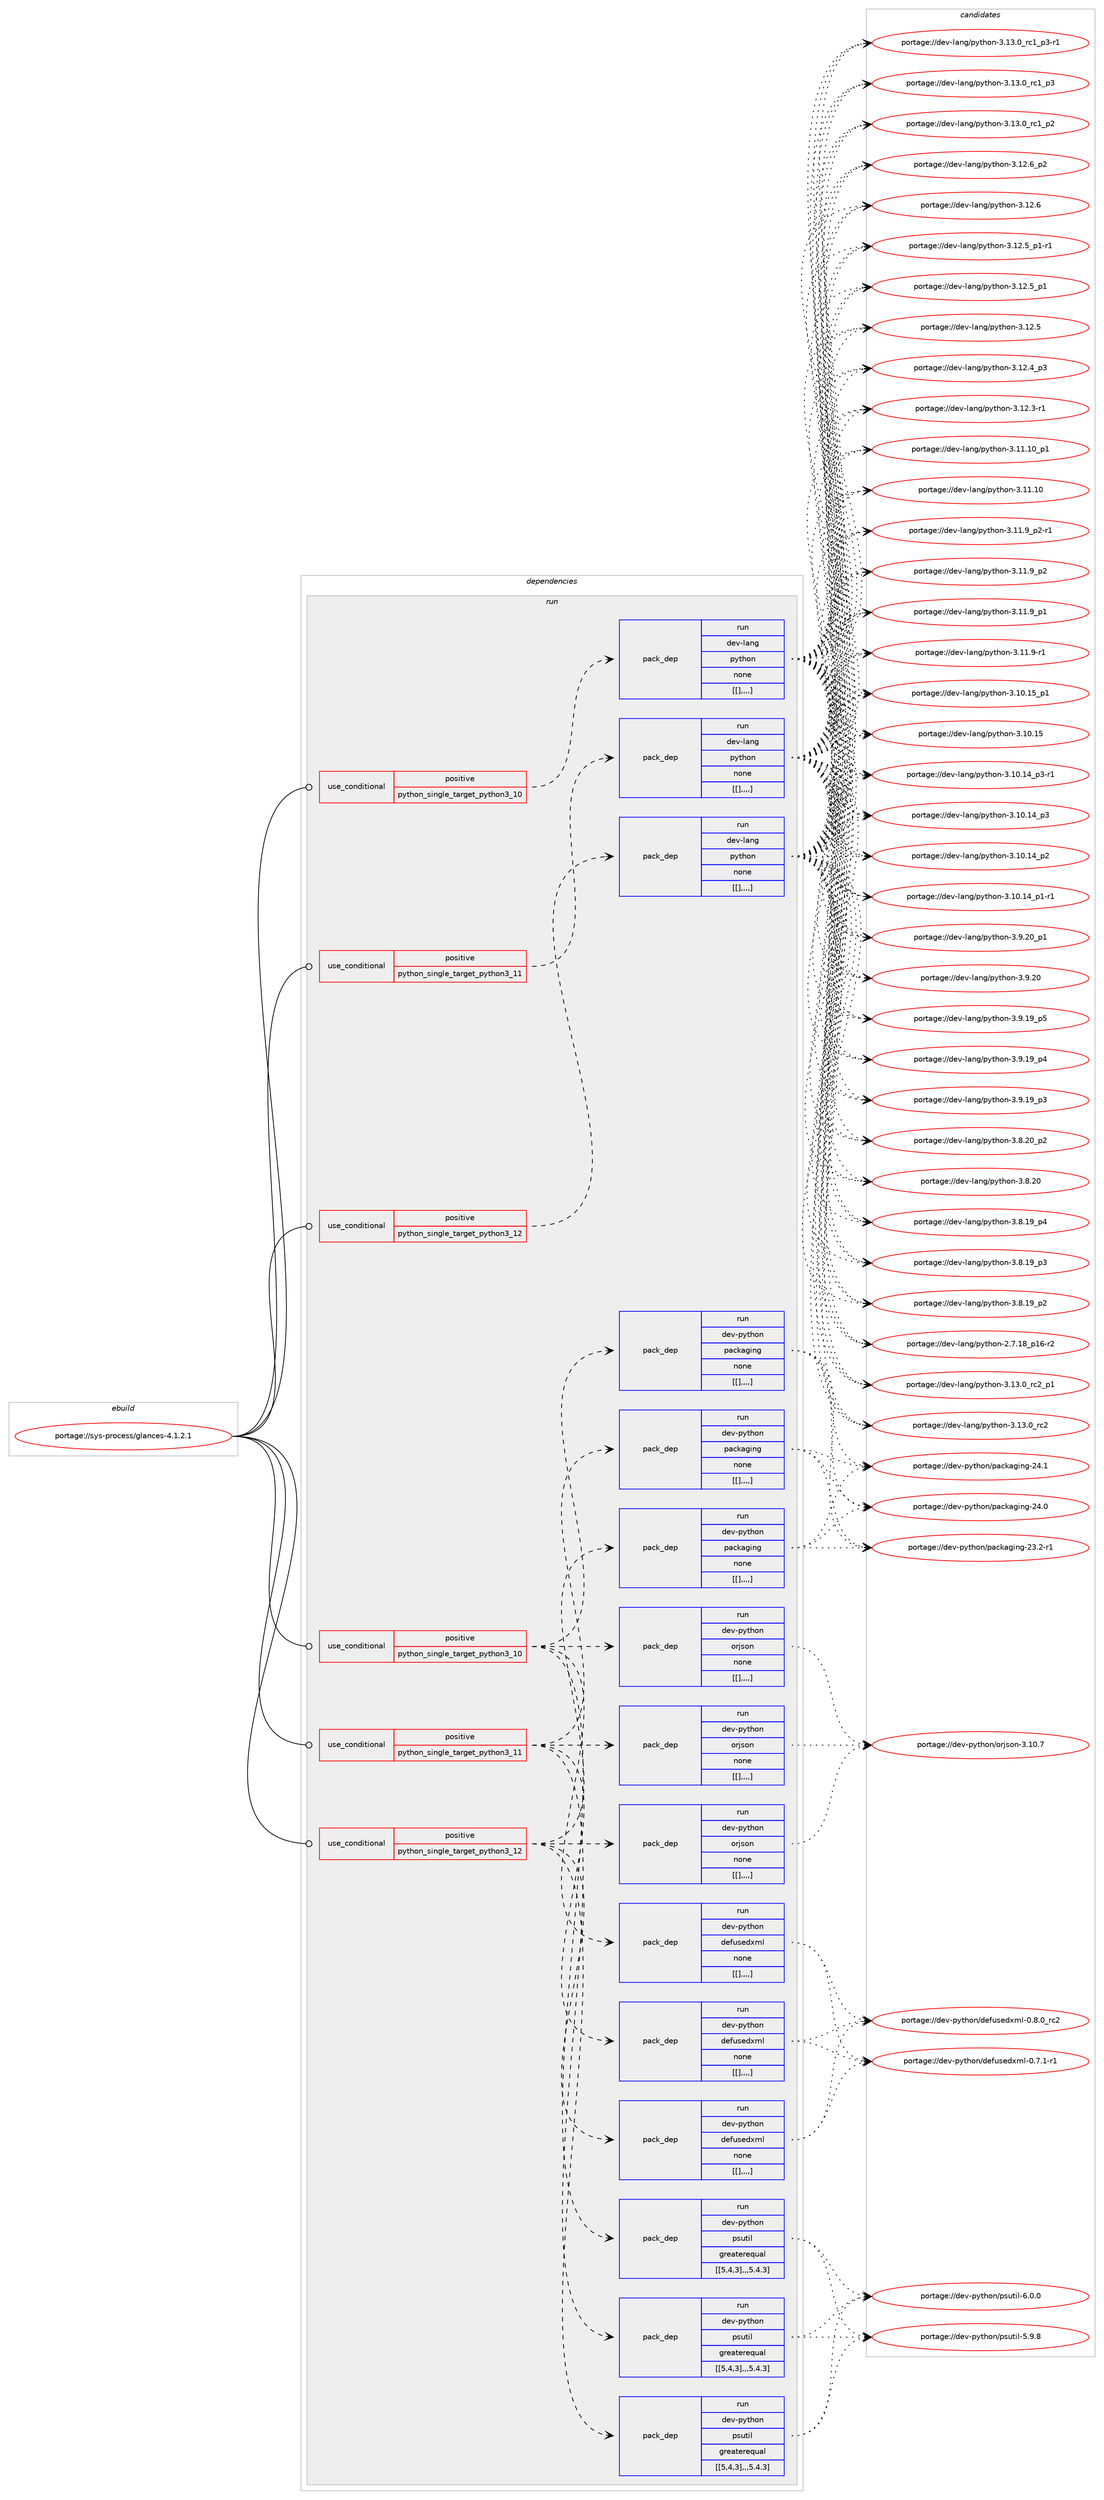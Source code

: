 digraph prolog {

# *************
# Graph options
# *************

newrank=true;
concentrate=true;
compound=true;
graph [rankdir=LR,fontname=Helvetica,fontsize=10,ranksep=1.5];#, ranksep=2.5, nodesep=0.2];
edge  [arrowhead=vee];
node  [fontname=Helvetica,fontsize=10];

# **********
# The ebuild
# **********

subgraph cluster_leftcol {
color=gray;
label=<<i>ebuild</i>>;
id [label="portage://sys-process/glances-4.1.2.1", color=red, width=4, href="../sys-process/glances-4.1.2.1.svg"];
}

# ****************
# The dependencies
# ****************

subgraph cluster_midcol {
color=gray;
label=<<i>dependencies</i>>;
subgraph cluster_compile {
fillcolor="#eeeeee";
style=filled;
label=<<i>compile</i>>;
}
subgraph cluster_compileandrun {
fillcolor="#eeeeee";
style=filled;
label=<<i>compile and run</i>>;
}
subgraph cluster_run {
fillcolor="#eeeeee";
style=filled;
label=<<i>run</i>>;
subgraph cond123509 {
dependency456781 [label=<<TABLE BORDER="0" CELLBORDER="1" CELLSPACING="0" CELLPADDING="4"><TR><TD ROWSPAN="3" CELLPADDING="10">use_conditional</TD></TR><TR><TD>positive</TD></TR><TR><TD>python_single_target_python3_10</TD></TR></TABLE>>, shape=none, color=red];
subgraph pack330257 {
dependency456782 [label=<<TABLE BORDER="0" CELLBORDER="1" CELLSPACING="0" CELLPADDING="4" WIDTH="220"><TR><TD ROWSPAN="6" CELLPADDING="30">pack_dep</TD></TR><TR><TD WIDTH="110">run</TD></TR><TR><TD>dev-lang</TD></TR><TR><TD>python</TD></TR><TR><TD>none</TD></TR><TR><TD>[[],,,,]</TD></TR></TABLE>>, shape=none, color=blue];
}
dependency456781:e -> dependency456782:w [weight=20,style="dashed",arrowhead="vee"];
}
id:e -> dependency456781:w [weight=20,style="solid",arrowhead="odot"];
subgraph cond123510 {
dependency456783 [label=<<TABLE BORDER="0" CELLBORDER="1" CELLSPACING="0" CELLPADDING="4"><TR><TD ROWSPAN="3" CELLPADDING="10">use_conditional</TD></TR><TR><TD>positive</TD></TR><TR><TD>python_single_target_python3_10</TD></TR></TABLE>>, shape=none, color=red];
subgraph pack330258 {
dependency456784 [label=<<TABLE BORDER="0" CELLBORDER="1" CELLSPACING="0" CELLPADDING="4" WIDTH="220"><TR><TD ROWSPAN="6" CELLPADDING="30">pack_dep</TD></TR><TR><TD WIDTH="110">run</TD></TR><TR><TD>dev-python</TD></TR><TR><TD>defusedxml</TD></TR><TR><TD>none</TD></TR><TR><TD>[[],,,,]</TD></TR></TABLE>>, shape=none, color=blue];
}
dependency456783:e -> dependency456784:w [weight=20,style="dashed",arrowhead="vee"];
subgraph pack330259 {
dependency456785 [label=<<TABLE BORDER="0" CELLBORDER="1" CELLSPACING="0" CELLPADDING="4" WIDTH="220"><TR><TD ROWSPAN="6" CELLPADDING="30">pack_dep</TD></TR><TR><TD WIDTH="110">run</TD></TR><TR><TD>dev-python</TD></TR><TR><TD>orjson</TD></TR><TR><TD>none</TD></TR><TR><TD>[[],,,,]</TD></TR></TABLE>>, shape=none, color=blue];
}
dependency456783:e -> dependency456785:w [weight=20,style="dashed",arrowhead="vee"];
subgraph pack330260 {
dependency456786 [label=<<TABLE BORDER="0" CELLBORDER="1" CELLSPACING="0" CELLPADDING="4" WIDTH="220"><TR><TD ROWSPAN="6" CELLPADDING="30">pack_dep</TD></TR><TR><TD WIDTH="110">run</TD></TR><TR><TD>dev-python</TD></TR><TR><TD>packaging</TD></TR><TR><TD>none</TD></TR><TR><TD>[[],,,,]</TD></TR></TABLE>>, shape=none, color=blue];
}
dependency456783:e -> dependency456786:w [weight=20,style="dashed",arrowhead="vee"];
subgraph pack330261 {
dependency456787 [label=<<TABLE BORDER="0" CELLBORDER="1" CELLSPACING="0" CELLPADDING="4" WIDTH="220"><TR><TD ROWSPAN="6" CELLPADDING="30">pack_dep</TD></TR><TR><TD WIDTH="110">run</TD></TR><TR><TD>dev-python</TD></TR><TR><TD>psutil</TD></TR><TR><TD>greaterequal</TD></TR><TR><TD>[[5,4,3],,,5.4.3]</TD></TR></TABLE>>, shape=none, color=blue];
}
dependency456783:e -> dependency456787:w [weight=20,style="dashed",arrowhead="vee"];
}
id:e -> dependency456783:w [weight=20,style="solid",arrowhead="odot"];
subgraph cond123511 {
dependency456788 [label=<<TABLE BORDER="0" CELLBORDER="1" CELLSPACING="0" CELLPADDING="4"><TR><TD ROWSPAN="3" CELLPADDING="10">use_conditional</TD></TR><TR><TD>positive</TD></TR><TR><TD>python_single_target_python3_11</TD></TR></TABLE>>, shape=none, color=red];
subgraph pack330262 {
dependency456789 [label=<<TABLE BORDER="0" CELLBORDER="1" CELLSPACING="0" CELLPADDING="4" WIDTH="220"><TR><TD ROWSPAN="6" CELLPADDING="30">pack_dep</TD></TR><TR><TD WIDTH="110">run</TD></TR><TR><TD>dev-lang</TD></TR><TR><TD>python</TD></TR><TR><TD>none</TD></TR><TR><TD>[[],,,,]</TD></TR></TABLE>>, shape=none, color=blue];
}
dependency456788:e -> dependency456789:w [weight=20,style="dashed",arrowhead="vee"];
}
id:e -> dependency456788:w [weight=20,style="solid",arrowhead="odot"];
subgraph cond123512 {
dependency456790 [label=<<TABLE BORDER="0" CELLBORDER="1" CELLSPACING="0" CELLPADDING="4"><TR><TD ROWSPAN="3" CELLPADDING="10">use_conditional</TD></TR><TR><TD>positive</TD></TR><TR><TD>python_single_target_python3_11</TD></TR></TABLE>>, shape=none, color=red];
subgraph pack330263 {
dependency456791 [label=<<TABLE BORDER="0" CELLBORDER="1" CELLSPACING="0" CELLPADDING="4" WIDTH="220"><TR><TD ROWSPAN="6" CELLPADDING="30">pack_dep</TD></TR><TR><TD WIDTH="110">run</TD></TR><TR><TD>dev-python</TD></TR><TR><TD>defusedxml</TD></TR><TR><TD>none</TD></TR><TR><TD>[[],,,,]</TD></TR></TABLE>>, shape=none, color=blue];
}
dependency456790:e -> dependency456791:w [weight=20,style="dashed",arrowhead="vee"];
subgraph pack330264 {
dependency456792 [label=<<TABLE BORDER="0" CELLBORDER="1" CELLSPACING="0" CELLPADDING="4" WIDTH="220"><TR><TD ROWSPAN="6" CELLPADDING="30">pack_dep</TD></TR><TR><TD WIDTH="110">run</TD></TR><TR><TD>dev-python</TD></TR><TR><TD>orjson</TD></TR><TR><TD>none</TD></TR><TR><TD>[[],,,,]</TD></TR></TABLE>>, shape=none, color=blue];
}
dependency456790:e -> dependency456792:w [weight=20,style="dashed",arrowhead="vee"];
subgraph pack330265 {
dependency456793 [label=<<TABLE BORDER="0" CELLBORDER="1" CELLSPACING="0" CELLPADDING="4" WIDTH="220"><TR><TD ROWSPAN="6" CELLPADDING="30">pack_dep</TD></TR><TR><TD WIDTH="110">run</TD></TR><TR><TD>dev-python</TD></TR><TR><TD>packaging</TD></TR><TR><TD>none</TD></TR><TR><TD>[[],,,,]</TD></TR></TABLE>>, shape=none, color=blue];
}
dependency456790:e -> dependency456793:w [weight=20,style="dashed",arrowhead="vee"];
subgraph pack330266 {
dependency456794 [label=<<TABLE BORDER="0" CELLBORDER="1" CELLSPACING="0" CELLPADDING="4" WIDTH="220"><TR><TD ROWSPAN="6" CELLPADDING="30">pack_dep</TD></TR><TR><TD WIDTH="110">run</TD></TR><TR><TD>dev-python</TD></TR><TR><TD>psutil</TD></TR><TR><TD>greaterequal</TD></TR><TR><TD>[[5,4,3],,,5.4.3]</TD></TR></TABLE>>, shape=none, color=blue];
}
dependency456790:e -> dependency456794:w [weight=20,style="dashed",arrowhead="vee"];
}
id:e -> dependency456790:w [weight=20,style="solid",arrowhead="odot"];
subgraph cond123513 {
dependency456795 [label=<<TABLE BORDER="0" CELLBORDER="1" CELLSPACING="0" CELLPADDING="4"><TR><TD ROWSPAN="3" CELLPADDING="10">use_conditional</TD></TR><TR><TD>positive</TD></TR><TR><TD>python_single_target_python3_12</TD></TR></TABLE>>, shape=none, color=red];
subgraph pack330267 {
dependency456796 [label=<<TABLE BORDER="0" CELLBORDER="1" CELLSPACING="0" CELLPADDING="4" WIDTH="220"><TR><TD ROWSPAN="6" CELLPADDING="30">pack_dep</TD></TR><TR><TD WIDTH="110">run</TD></TR><TR><TD>dev-lang</TD></TR><TR><TD>python</TD></TR><TR><TD>none</TD></TR><TR><TD>[[],,,,]</TD></TR></TABLE>>, shape=none, color=blue];
}
dependency456795:e -> dependency456796:w [weight=20,style="dashed",arrowhead="vee"];
}
id:e -> dependency456795:w [weight=20,style="solid",arrowhead="odot"];
subgraph cond123514 {
dependency456797 [label=<<TABLE BORDER="0" CELLBORDER="1" CELLSPACING="0" CELLPADDING="4"><TR><TD ROWSPAN="3" CELLPADDING="10">use_conditional</TD></TR><TR><TD>positive</TD></TR><TR><TD>python_single_target_python3_12</TD></TR></TABLE>>, shape=none, color=red];
subgraph pack330268 {
dependency456798 [label=<<TABLE BORDER="0" CELLBORDER="1" CELLSPACING="0" CELLPADDING="4" WIDTH="220"><TR><TD ROWSPAN="6" CELLPADDING="30">pack_dep</TD></TR><TR><TD WIDTH="110">run</TD></TR><TR><TD>dev-python</TD></TR><TR><TD>defusedxml</TD></TR><TR><TD>none</TD></TR><TR><TD>[[],,,,]</TD></TR></TABLE>>, shape=none, color=blue];
}
dependency456797:e -> dependency456798:w [weight=20,style="dashed",arrowhead="vee"];
subgraph pack330269 {
dependency456799 [label=<<TABLE BORDER="0" CELLBORDER="1" CELLSPACING="0" CELLPADDING="4" WIDTH="220"><TR><TD ROWSPAN="6" CELLPADDING="30">pack_dep</TD></TR><TR><TD WIDTH="110">run</TD></TR><TR><TD>dev-python</TD></TR><TR><TD>orjson</TD></TR><TR><TD>none</TD></TR><TR><TD>[[],,,,]</TD></TR></TABLE>>, shape=none, color=blue];
}
dependency456797:e -> dependency456799:w [weight=20,style="dashed",arrowhead="vee"];
subgraph pack330270 {
dependency456800 [label=<<TABLE BORDER="0" CELLBORDER="1" CELLSPACING="0" CELLPADDING="4" WIDTH="220"><TR><TD ROWSPAN="6" CELLPADDING="30">pack_dep</TD></TR><TR><TD WIDTH="110">run</TD></TR><TR><TD>dev-python</TD></TR><TR><TD>packaging</TD></TR><TR><TD>none</TD></TR><TR><TD>[[],,,,]</TD></TR></TABLE>>, shape=none, color=blue];
}
dependency456797:e -> dependency456800:w [weight=20,style="dashed",arrowhead="vee"];
subgraph pack330271 {
dependency456801 [label=<<TABLE BORDER="0" CELLBORDER="1" CELLSPACING="0" CELLPADDING="4" WIDTH="220"><TR><TD ROWSPAN="6" CELLPADDING="30">pack_dep</TD></TR><TR><TD WIDTH="110">run</TD></TR><TR><TD>dev-python</TD></TR><TR><TD>psutil</TD></TR><TR><TD>greaterequal</TD></TR><TR><TD>[[5,4,3],,,5.4.3]</TD></TR></TABLE>>, shape=none, color=blue];
}
dependency456797:e -> dependency456801:w [weight=20,style="dashed",arrowhead="vee"];
}
id:e -> dependency456797:w [weight=20,style="solid",arrowhead="odot"];
}
}

# **************
# The candidates
# **************

subgraph cluster_choices {
rank=same;
color=gray;
label=<<i>candidates</i>>;

subgraph choice330257 {
color=black;
nodesep=1;
choice100101118451089711010347112121116104111110455146495146489511499509511249 [label="portage://dev-lang/python-3.13.0_rc2_p1", color=red, width=4,href="../dev-lang/python-3.13.0_rc2_p1.svg"];
choice10010111845108971101034711212111610411111045514649514648951149950 [label="portage://dev-lang/python-3.13.0_rc2", color=red, width=4,href="../dev-lang/python-3.13.0_rc2.svg"];
choice1001011184510897110103471121211161041111104551464951464895114994995112514511449 [label="portage://dev-lang/python-3.13.0_rc1_p3-r1", color=red, width=4,href="../dev-lang/python-3.13.0_rc1_p3-r1.svg"];
choice100101118451089711010347112121116104111110455146495146489511499499511251 [label="portage://dev-lang/python-3.13.0_rc1_p3", color=red, width=4,href="../dev-lang/python-3.13.0_rc1_p3.svg"];
choice100101118451089711010347112121116104111110455146495146489511499499511250 [label="portage://dev-lang/python-3.13.0_rc1_p2", color=red, width=4,href="../dev-lang/python-3.13.0_rc1_p2.svg"];
choice100101118451089711010347112121116104111110455146495046549511250 [label="portage://dev-lang/python-3.12.6_p2", color=red, width=4,href="../dev-lang/python-3.12.6_p2.svg"];
choice10010111845108971101034711212111610411111045514649504654 [label="portage://dev-lang/python-3.12.6", color=red, width=4,href="../dev-lang/python-3.12.6.svg"];
choice1001011184510897110103471121211161041111104551464950465395112494511449 [label="portage://dev-lang/python-3.12.5_p1-r1", color=red, width=4,href="../dev-lang/python-3.12.5_p1-r1.svg"];
choice100101118451089711010347112121116104111110455146495046539511249 [label="portage://dev-lang/python-3.12.5_p1", color=red, width=4,href="../dev-lang/python-3.12.5_p1.svg"];
choice10010111845108971101034711212111610411111045514649504653 [label="portage://dev-lang/python-3.12.5", color=red, width=4,href="../dev-lang/python-3.12.5.svg"];
choice100101118451089711010347112121116104111110455146495046529511251 [label="portage://dev-lang/python-3.12.4_p3", color=red, width=4,href="../dev-lang/python-3.12.4_p3.svg"];
choice100101118451089711010347112121116104111110455146495046514511449 [label="portage://dev-lang/python-3.12.3-r1", color=red, width=4,href="../dev-lang/python-3.12.3-r1.svg"];
choice10010111845108971101034711212111610411111045514649494649489511249 [label="portage://dev-lang/python-3.11.10_p1", color=red, width=4,href="../dev-lang/python-3.11.10_p1.svg"];
choice1001011184510897110103471121211161041111104551464949464948 [label="portage://dev-lang/python-3.11.10", color=red, width=4,href="../dev-lang/python-3.11.10.svg"];
choice1001011184510897110103471121211161041111104551464949465795112504511449 [label="portage://dev-lang/python-3.11.9_p2-r1", color=red, width=4,href="../dev-lang/python-3.11.9_p2-r1.svg"];
choice100101118451089711010347112121116104111110455146494946579511250 [label="portage://dev-lang/python-3.11.9_p2", color=red, width=4,href="../dev-lang/python-3.11.9_p2.svg"];
choice100101118451089711010347112121116104111110455146494946579511249 [label="portage://dev-lang/python-3.11.9_p1", color=red, width=4,href="../dev-lang/python-3.11.9_p1.svg"];
choice100101118451089711010347112121116104111110455146494946574511449 [label="portage://dev-lang/python-3.11.9-r1", color=red, width=4,href="../dev-lang/python-3.11.9-r1.svg"];
choice10010111845108971101034711212111610411111045514649484649539511249 [label="portage://dev-lang/python-3.10.15_p1", color=red, width=4,href="../dev-lang/python-3.10.15_p1.svg"];
choice1001011184510897110103471121211161041111104551464948464953 [label="portage://dev-lang/python-3.10.15", color=red, width=4,href="../dev-lang/python-3.10.15.svg"];
choice100101118451089711010347112121116104111110455146494846495295112514511449 [label="portage://dev-lang/python-3.10.14_p3-r1", color=red, width=4,href="../dev-lang/python-3.10.14_p3-r1.svg"];
choice10010111845108971101034711212111610411111045514649484649529511251 [label="portage://dev-lang/python-3.10.14_p3", color=red, width=4,href="../dev-lang/python-3.10.14_p3.svg"];
choice10010111845108971101034711212111610411111045514649484649529511250 [label="portage://dev-lang/python-3.10.14_p2", color=red, width=4,href="../dev-lang/python-3.10.14_p2.svg"];
choice100101118451089711010347112121116104111110455146494846495295112494511449 [label="portage://dev-lang/python-3.10.14_p1-r1", color=red, width=4,href="../dev-lang/python-3.10.14_p1-r1.svg"];
choice100101118451089711010347112121116104111110455146574650489511249 [label="portage://dev-lang/python-3.9.20_p1", color=red, width=4,href="../dev-lang/python-3.9.20_p1.svg"];
choice10010111845108971101034711212111610411111045514657465048 [label="portage://dev-lang/python-3.9.20", color=red, width=4,href="../dev-lang/python-3.9.20.svg"];
choice100101118451089711010347112121116104111110455146574649579511253 [label="portage://dev-lang/python-3.9.19_p5", color=red, width=4,href="../dev-lang/python-3.9.19_p5.svg"];
choice100101118451089711010347112121116104111110455146574649579511252 [label="portage://dev-lang/python-3.9.19_p4", color=red, width=4,href="../dev-lang/python-3.9.19_p4.svg"];
choice100101118451089711010347112121116104111110455146574649579511251 [label="portage://dev-lang/python-3.9.19_p3", color=red, width=4,href="../dev-lang/python-3.9.19_p3.svg"];
choice100101118451089711010347112121116104111110455146564650489511250 [label="portage://dev-lang/python-3.8.20_p2", color=red, width=4,href="../dev-lang/python-3.8.20_p2.svg"];
choice10010111845108971101034711212111610411111045514656465048 [label="portage://dev-lang/python-3.8.20", color=red, width=4,href="../dev-lang/python-3.8.20.svg"];
choice100101118451089711010347112121116104111110455146564649579511252 [label="portage://dev-lang/python-3.8.19_p4", color=red, width=4,href="../dev-lang/python-3.8.19_p4.svg"];
choice100101118451089711010347112121116104111110455146564649579511251 [label="portage://dev-lang/python-3.8.19_p3", color=red, width=4,href="../dev-lang/python-3.8.19_p3.svg"];
choice100101118451089711010347112121116104111110455146564649579511250 [label="portage://dev-lang/python-3.8.19_p2", color=red, width=4,href="../dev-lang/python-3.8.19_p2.svg"];
choice100101118451089711010347112121116104111110455046554649569511249544511450 [label="portage://dev-lang/python-2.7.18_p16-r2", color=red, width=4,href="../dev-lang/python-2.7.18_p16-r2.svg"];
dependency456782:e -> choice100101118451089711010347112121116104111110455146495146489511499509511249:w [style=dotted,weight="100"];
dependency456782:e -> choice10010111845108971101034711212111610411111045514649514648951149950:w [style=dotted,weight="100"];
dependency456782:e -> choice1001011184510897110103471121211161041111104551464951464895114994995112514511449:w [style=dotted,weight="100"];
dependency456782:e -> choice100101118451089711010347112121116104111110455146495146489511499499511251:w [style=dotted,weight="100"];
dependency456782:e -> choice100101118451089711010347112121116104111110455146495146489511499499511250:w [style=dotted,weight="100"];
dependency456782:e -> choice100101118451089711010347112121116104111110455146495046549511250:w [style=dotted,weight="100"];
dependency456782:e -> choice10010111845108971101034711212111610411111045514649504654:w [style=dotted,weight="100"];
dependency456782:e -> choice1001011184510897110103471121211161041111104551464950465395112494511449:w [style=dotted,weight="100"];
dependency456782:e -> choice100101118451089711010347112121116104111110455146495046539511249:w [style=dotted,weight="100"];
dependency456782:e -> choice10010111845108971101034711212111610411111045514649504653:w [style=dotted,weight="100"];
dependency456782:e -> choice100101118451089711010347112121116104111110455146495046529511251:w [style=dotted,weight="100"];
dependency456782:e -> choice100101118451089711010347112121116104111110455146495046514511449:w [style=dotted,weight="100"];
dependency456782:e -> choice10010111845108971101034711212111610411111045514649494649489511249:w [style=dotted,weight="100"];
dependency456782:e -> choice1001011184510897110103471121211161041111104551464949464948:w [style=dotted,weight="100"];
dependency456782:e -> choice1001011184510897110103471121211161041111104551464949465795112504511449:w [style=dotted,weight="100"];
dependency456782:e -> choice100101118451089711010347112121116104111110455146494946579511250:w [style=dotted,weight="100"];
dependency456782:e -> choice100101118451089711010347112121116104111110455146494946579511249:w [style=dotted,weight="100"];
dependency456782:e -> choice100101118451089711010347112121116104111110455146494946574511449:w [style=dotted,weight="100"];
dependency456782:e -> choice10010111845108971101034711212111610411111045514649484649539511249:w [style=dotted,weight="100"];
dependency456782:e -> choice1001011184510897110103471121211161041111104551464948464953:w [style=dotted,weight="100"];
dependency456782:e -> choice100101118451089711010347112121116104111110455146494846495295112514511449:w [style=dotted,weight="100"];
dependency456782:e -> choice10010111845108971101034711212111610411111045514649484649529511251:w [style=dotted,weight="100"];
dependency456782:e -> choice10010111845108971101034711212111610411111045514649484649529511250:w [style=dotted,weight="100"];
dependency456782:e -> choice100101118451089711010347112121116104111110455146494846495295112494511449:w [style=dotted,weight="100"];
dependency456782:e -> choice100101118451089711010347112121116104111110455146574650489511249:w [style=dotted,weight="100"];
dependency456782:e -> choice10010111845108971101034711212111610411111045514657465048:w [style=dotted,weight="100"];
dependency456782:e -> choice100101118451089711010347112121116104111110455146574649579511253:w [style=dotted,weight="100"];
dependency456782:e -> choice100101118451089711010347112121116104111110455146574649579511252:w [style=dotted,weight="100"];
dependency456782:e -> choice100101118451089711010347112121116104111110455146574649579511251:w [style=dotted,weight="100"];
dependency456782:e -> choice100101118451089711010347112121116104111110455146564650489511250:w [style=dotted,weight="100"];
dependency456782:e -> choice10010111845108971101034711212111610411111045514656465048:w [style=dotted,weight="100"];
dependency456782:e -> choice100101118451089711010347112121116104111110455146564649579511252:w [style=dotted,weight="100"];
dependency456782:e -> choice100101118451089711010347112121116104111110455146564649579511251:w [style=dotted,weight="100"];
dependency456782:e -> choice100101118451089711010347112121116104111110455146564649579511250:w [style=dotted,weight="100"];
dependency456782:e -> choice100101118451089711010347112121116104111110455046554649569511249544511450:w [style=dotted,weight="100"];
}
subgraph choice330258 {
color=black;
nodesep=1;
choice1001011184511212111610411111047100101102117115101100120109108454846564648951149950 [label="portage://dev-python/defusedxml-0.8.0_rc2", color=red, width=4,href="../dev-python/defusedxml-0.8.0_rc2.svg"];
choice10010111845112121116104111110471001011021171151011001201091084548465546494511449 [label="portage://dev-python/defusedxml-0.7.1-r1", color=red, width=4,href="../dev-python/defusedxml-0.7.1-r1.svg"];
dependency456784:e -> choice1001011184511212111610411111047100101102117115101100120109108454846564648951149950:w [style=dotted,weight="100"];
dependency456784:e -> choice10010111845112121116104111110471001011021171151011001201091084548465546494511449:w [style=dotted,weight="100"];
}
subgraph choice330259 {
color=black;
nodesep=1;
choice100101118451121211161041111104711111410611511111045514649484655 [label="portage://dev-python/orjson-3.10.7", color=red, width=4,href="../dev-python/orjson-3.10.7.svg"];
dependency456785:e -> choice100101118451121211161041111104711111410611511111045514649484655:w [style=dotted,weight="100"];
}
subgraph choice330260 {
color=black;
nodesep=1;
choice10010111845112121116104111110471129799107971031051101034550524649 [label="portage://dev-python/packaging-24.1", color=red, width=4,href="../dev-python/packaging-24.1.svg"];
choice10010111845112121116104111110471129799107971031051101034550524648 [label="portage://dev-python/packaging-24.0", color=red, width=4,href="../dev-python/packaging-24.0.svg"];
choice100101118451121211161041111104711297991079710310511010345505146504511449 [label="portage://dev-python/packaging-23.2-r1", color=red, width=4,href="../dev-python/packaging-23.2-r1.svg"];
dependency456786:e -> choice10010111845112121116104111110471129799107971031051101034550524649:w [style=dotted,weight="100"];
dependency456786:e -> choice10010111845112121116104111110471129799107971031051101034550524648:w [style=dotted,weight="100"];
dependency456786:e -> choice100101118451121211161041111104711297991079710310511010345505146504511449:w [style=dotted,weight="100"];
}
subgraph choice330261 {
color=black;
nodesep=1;
choice1001011184511212111610411111047112115117116105108455446484648 [label="portage://dev-python/psutil-6.0.0", color=red, width=4,href="../dev-python/psutil-6.0.0.svg"];
choice1001011184511212111610411111047112115117116105108455346574656 [label="portage://dev-python/psutil-5.9.8", color=red, width=4,href="../dev-python/psutil-5.9.8.svg"];
dependency456787:e -> choice1001011184511212111610411111047112115117116105108455446484648:w [style=dotted,weight="100"];
dependency456787:e -> choice1001011184511212111610411111047112115117116105108455346574656:w [style=dotted,weight="100"];
}
subgraph choice330262 {
color=black;
nodesep=1;
choice100101118451089711010347112121116104111110455146495146489511499509511249 [label="portage://dev-lang/python-3.13.0_rc2_p1", color=red, width=4,href="../dev-lang/python-3.13.0_rc2_p1.svg"];
choice10010111845108971101034711212111610411111045514649514648951149950 [label="portage://dev-lang/python-3.13.0_rc2", color=red, width=4,href="../dev-lang/python-3.13.0_rc2.svg"];
choice1001011184510897110103471121211161041111104551464951464895114994995112514511449 [label="portage://dev-lang/python-3.13.0_rc1_p3-r1", color=red, width=4,href="../dev-lang/python-3.13.0_rc1_p3-r1.svg"];
choice100101118451089711010347112121116104111110455146495146489511499499511251 [label="portage://dev-lang/python-3.13.0_rc1_p3", color=red, width=4,href="../dev-lang/python-3.13.0_rc1_p3.svg"];
choice100101118451089711010347112121116104111110455146495146489511499499511250 [label="portage://dev-lang/python-3.13.0_rc1_p2", color=red, width=4,href="../dev-lang/python-3.13.0_rc1_p2.svg"];
choice100101118451089711010347112121116104111110455146495046549511250 [label="portage://dev-lang/python-3.12.6_p2", color=red, width=4,href="../dev-lang/python-3.12.6_p2.svg"];
choice10010111845108971101034711212111610411111045514649504654 [label="portage://dev-lang/python-3.12.6", color=red, width=4,href="../dev-lang/python-3.12.6.svg"];
choice1001011184510897110103471121211161041111104551464950465395112494511449 [label="portage://dev-lang/python-3.12.5_p1-r1", color=red, width=4,href="../dev-lang/python-3.12.5_p1-r1.svg"];
choice100101118451089711010347112121116104111110455146495046539511249 [label="portage://dev-lang/python-3.12.5_p1", color=red, width=4,href="../dev-lang/python-3.12.5_p1.svg"];
choice10010111845108971101034711212111610411111045514649504653 [label="portage://dev-lang/python-3.12.5", color=red, width=4,href="../dev-lang/python-3.12.5.svg"];
choice100101118451089711010347112121116104111110455146495046529511251 [label="portage://dev-lang/python-3.12.4_p3", color=red, width=4,href="../dev-lang/python-3.12.4_p3.svg"];
choice100101118451089711010347112121116104111110455146495046514511449 [label="portage://dev-lang/python-3.12.3-r1", color=red, width=4,href="../dev-lang/python-3.12.3-r1.svg"];
choice10010111845108971101034711212111610411111045514649494649489511249 [label="portage://dev-lang/python-3.11.10_p1", color=red, width=4,href="../dev-lang/python-3.11.10_p1.svg"];
choice1001011184510897110103471121211161041111104551464949464948 [label="portage://dev-lang/python-3.11.10", color=red, width=4,href="../dev-lang/python-3.11.10.svg"];
choice1001011184510897110103471121211161041111104551464949465795112504511449 [label="portage://dev-lang/python-3.11.9_p2-r1", color=red, width=4,href="../dev-lang/python-3.11.9_p2-r1.svg"];
choice100101118451089711010347112121116104111110455146494946579511250 [label="portage://dev-lang/python-3.11.9_p2", color=red, width=4,href="../dev-lang/python-3.11.9_p2.svg"];
choice100101118451089711010347112121116104111110455146494946579511249 [label="portage://dev-lang/python-3.11.9_p1", color=red, width=4,href="../dev-lang/python-3.11.9_p1.svg"];
choice100101118451089711010347112121116104111110455146494946574511449 [label="portage://dev-lang/python-3.11.9-r1", color=red, width=4,href="../dev-lang/python-3.11.9-r1.svg"];
choice10010111845108971101034711212111610411111045514649484649539511249 [label="portage://dev-lang/python-3.10.15_p1", color=red, width=4,href="../dev-lang/python-3.10.15_p1.svg"];
choice1001011184510897110103471121211161041111104551464948464953 [label="portage://dev-lang/python-3.10.15", color=red, width=4,href="../dev-lang/python-3.10.15.svg"];
choice100101118451089711010347112121116104111110455146494846495295112514511449 [label="portage://dev-lang/python-3.10.14_p3-r1", color=red, width=4,href="../dev-lang/python-3.10.14_p3-r1.svg"];
choice10010111845108971101034711212111610411111045514649484649529511251 [label="portage://dev-lang/python-3.10.14_p3", color=red, width=4,href="../dev-lang/python-3.10.14_p3.svg"];
choice10010111845108971101034711212111610411111045514649484649529511250 [label="portage://dev-lang/python-3.10.14_p2", color=red, width=4,href="../dev-lang/python-3.10.14_p2.svg"];
choice100101118451089711010347112121116104111110455146494846495295112494511449 [label="portage://dev-lang/python-3.10.14_p1-r1", color=red, width=4,href="../dev-lang/python-3.10.14_p1-r1.svg"];
choice100101118451089711010347112121116104111110455146574650489511249 [label="portage://dev-lang/python-3.9.20_p1", color=red, width=4,href="../dev-lang/python-3.9.20_p1.svg"];
choice10010111845108971101034711212111610411111045514657465048 [label="portage://dev-lang/python-3.9.20", color=red, width=4,href="../dev-lang/python-3.9.20.svg"];
choice100101118451089711010347112121116104111110455146574649579511253 [label="portage://dev-lang/python-3.9.19_p5", color=red, width=4,href="../dev-lang/python-3.9.19_p5.svg"];
choice100101118451089711010347112121116104111110455146574649579511252 [label="portage://dev-lang/python-3.9.19_p4", color=red, width=4,href="../dev-lang/python-3.9.19_p4.svg"];
choice100101118451089711010347112121116104111110455146574649579511251 [label="portage://dev-lang/python-3.9.19_p3", color=red, width=4,href="../dev-lang/python-3.9.19_p3.svg"];
choice100101118451089711010347112121116104111110455146564650489511250 [label="portage://dev-lang/python-3.8.20_p2", color=red, width=4,href="../dev-lang/python-3.8.20_p2.svg"];
choice10010111845108971101034711212111610411111045514656465048 [label="portage://dev-lang/python-3.8.20", color=red, width=4,href="../dev-lang/python-3.8.20.svg"];
choice100101118451089711010347112121116104111110455146564649579511252 [label="portage://dev-lang/python-3.8.19_p4", color=red, width=4,href="../dev-lang/python-3.8.19_p4.svg"];
choice100101118451089711010347112121116104111110455146564649579511251 [label="portage://dev-lang/python-3.8.19_p3", color=red, width=4,href="../dev-lang/python-3.8.19_p3.svg"];
choice100101118451089711010347112121116104111110455146564649579511250 [label="portage://dev-lang/python-3.8.19_p2", color=red, width=4,href="../dev-lang/python-3.8.19_p2.svg"];
choice100101118451089711010347112121116104111110455046554649569511249544511450 [label="portage://dev-lang/python-2.7.18_p16-r2", color=red, width=4,href="../dev-lang/python-2.7.18_p16-r2.svg"];
dependency456789:e -> choice100101118451089711010347112121116104111110455146495146489511499509511249:w [style=dotted,weight="100"];
dependency456789:e -> choice10010111845108971101034711212111610411111045514649514648951149950:w [style=dotted,weight="100"];
dependency456789:e -> choice1001011184510897110103471121211161041111104551464951464895114994995112514511449:w [style=dotted,weight="100"];
dependency456789:e -> choice100101118451089711010347112121116104111110455146495146489511499499511251:w [style=dotted,weight="100"];
dependency456789:e -> choice100101118451089711010347112121116104111110455146495146489511499499511250:w [style=dotted,weight="100"];
dependency456789:e -> choice100101118451089711010347112121116104111110455146495046549511250:w [style=dotted,weight="100"];
dependency456789:e -> choice10010111845108971101034711212111610411111045514649504654:w [style=dotted,weight="100"];
dependency456789:e -> choice1001011184510897110103471121211161041111104551464950465395112494511449:w [style=dotted,weight="100"];
dependency456789:e -> choice100101118451089711010347112121116104111110455146495046539511249:w [style=dotted,weight="100"];
dependency456789:e -> choice10010111845108971101034711212111610411111045514649504653:w [style=dotted,weight="100"];
dependency456789:e -> choice100101118451089711010347112121116104111110455146495046529511251:w [style=dotted,weight="100"];
dependency456789:e -> choice100101118451089711010347112121116104111110455146495046514511449:w [style=dotted,weight="100"];
dependency456789:e -> choice10010111845108971101034711212111610411111045514649494649489511249:w [style=dotted,weight="100"];
dependency456789:e -> choice1001011184510897110103471121211161041111104551464949464948:w [style=dotted,weight="100"];
dependency456789:e -> choice1001011184510897110103471121211161041111104551464949465795112504511449:w [style=dotted,weight="100"];
dependency456789:e -> choice100101118451089711010347112121116104111110455146494946579511250:w [style=dotted,weight="100"];
dependency456789:e -> choice100101118451089711010347112121116104111110455146494946579511249:w [style=dotted,weight="100"];
dependency456789:e -> choice100101118451089711010347112121116104111110455146494946574511449:w [style=dotted,weight="100"];
dependency456789:e -> choice10010111845108971101034711212111610411111045514649484649539511249:w [style=dotted,weight="100"];
dependency456789:e -> choice1001011184510897110103471121211161041111104551464948464953:w [style=dotted,weight="100"];
dependency456789:e -> choice100101118451089711010347112121116104111110455146494846495295112514511449:w [style=dotted,weight="100"];
dependency456789:e -> choice10010111845108971101034711212111610411111045514649484649529511251:w [style=dotted,weight="100"];
dependency456789:e -> choice10010111845108971101034711212111610411111045514649484649529511250:w [style=dotted,weight="100"];
dependency456789:e -> choice100101118451089711010347112121116104111110455146494846495295112494511449:w [style=dotted,weight="100"];
dependency456789:e -> choice100101118451089711010347112121116104111110455146574650489511249:w [style=dotted,weight="100"];
dependency456789:e -> choice10010111845108971101034711212111610411111045514657465048:w [style=dotted,weight="100"];
dependency456789:e -> choice100101118451089711010347112121116104111110455146574649579511253:w [style=dotted,weight="100"];
dependency456789:e -> choice100101118451089711010347112121116104111110455146574649579511252:w [style=dotted,weight="100"];
dependency456789:e -> choice100101118451089711010347112121116104111110455146574649579511251:w [style=dotted,weight="100"];
dependency456789:e -> choice100101118451089711010347112121116104111110455146564650489511250:w [style=dotted,weight="100"];
dependency456789:e -> choice10010111845108971101034711212111610411111045514656465048:w [style=dotted,weight="100"];
dependency456789:e -> choice100101118451089711010347112121116104111110455146564649579511252:w [style=dotted,weight="100"];
dependency456789:e -> choice100101118451089711010347112121116104111110455146564649579511251:w [style=dotted,weight="100"];
dependency456789:e -> choice100101118451089711010347112121116104111110455146564649579511250:w [style=dotted,weight="100"];
dependency456789:e -> choice100101118451089711010347112121116104111110455046554649569511249544511450:w [style=dotted,weight="100"];
}
subgraph choice330263 {
color=black;
nodesep=1;
choice1001011184511212111610411111047100101102117115101100120109108454846564648951149950 [label="portage://dev-python/defusedxml-0.8.0_rc2", color=red, width=4,href="../dev-python/defusedxml-0.8.0_rc2.svg"];
choice10010111845112121116104111110471001011021171151011001201091084548465546494511449 [label="portage://dev-python/defusedxml-0.7.1-r1", color=red, width=4,href="../dev-python/defusedxml-0.7.1-r1.svg"];
dependency456791:e -> choice1001011184511212111610411111047100101102117115101100120109108454846564648951149950:w [style=dotted,weight="100"];
dependency456791:e -> choice10010111845112121116104111110471001011021171151011001201091084548465546494511449:w [style=dotted,weight="100"];
}
subgraph choice330264 {
color=black;
nodesep=1;
choice100101118451121211161041111104711111410611511111045514649484655 [label="portage://dev-python/orjson-3.10.7", color=red, width=4,href="../dev-python/orjson-3.10.7.svg"];
dependency456792:e -> choice100101118451121211161041111104711111410611511111045514649484655:w [style=dotted,weight="100"];
}
subgraph choice330265 {
color=black;
nodesep=1;
choice10010111845112121116104111110471129799107971031051101034550524649 [label="portage://dev-python/packaging-24.1", color=red, width=4,href="../dev-python/packaging-24.1.svg"];
choice10010111845112121116104111110471129799107971031051101034550524648 [label="portage://dev-python/packaging-24.0", color=red, width=4,href="../dev-python/packaging-24.0.svg"];
choice100101118451121211161041111104711297991079710310511010345505146504511449 [label="portage://dev-python/packaging-23.2-r1", color=red, width=4,href="../dev-python/packaging-23.2-r1.svg"];
dependency456793:e -> choice10010111845112121116104111110471129799107971031051101034550524649:w [style=dotted,weight="100"];
dependency456793:e -> choice10010111845112121116104111110471129799107971031051101034550524648:w [style=dotted,weight="100"];
dependency456793:e -> choice100101118451121211161041111104711297991079710310511010345505146504511449:w [style=dotted,weight="100"];
}
subgraph choice330266 {
color=black;
nodesep=1;
choice1001011184511212111610411111047112115117116105108455446484648 [label="portage://dev-python/psutil-6.0.0", color=red, width=4,href="../dev-python/psutil-6.0.0.svg"];
choice1001011184511212111610411111047112115117116105108455346574656 [label="portage://dev-python/psutil-5.9.8", color=red, width=4,href="../dev-python/psutil-5.9.8.svg"];
dependency456794:e -> choice1001011184511212111610411111047112115117116105108455446484648:w [style=dotted,weight="100"];
dependency456794:e -> choice1001011184511212111610411111047112115117116105108455346574656:w [style=dotted,weight="100"];
}
subgraph choice330267 {
color=black;
nodesep=1;
choice100101118451089711010347112121116104111110455146495146489511499509511249 [label="portage://dev-lang/python-3.13.0_rc2_p1", color=red, width=4,href="../dev-lang/python-3.13.0_rc2_p1.svg"];
choice10010111845108971101034711212111610411111045514649514648951149950 [label="portage://dev-lang/python-3.13.0_rc2", color=red, width=4,href="../dev-lang/python-3.13.0_rc2.svg"];
choice1001011184510897110103471121211161041111104551464951464895114994995112514511449 [label="portage://dev-lang/python-3.13.0_rc1_p3-r1", color=red, width=4,href="../dev-lang/python-3.13.0_rc1_p3-r1.svg"];
choice100101118451089711010347112121116104111110455146495146489511499499511251 [label="portage://dev-lang/python-3.13.0_rc1_p3", color=red, width=4,href="../dev-lang/python-3.13.0_rc1_p3.svg"];
choice100101118451089711010347112121116104111110455146495146489511499499511250 [label="portage://dev-lang/python-3.13.0_rc1_p2", color=red, width=4,href="../dev-lang/python-3.13.0_rc1_p2.svg"];
choice100101118451089711010347112121116104111110455146495046549511250 [label="portage://dev-lang/python-3.12.6_p2", color=red, width=4,href="../dev-lang/python-3.12.6_p2.svg"];
choice10010111845108971101034711212111610411111045514649504654 [label="portage://dev-lang/python-3.12.6", color=red, width=4,href="../dev-lang/python-3.12.6.svg"];
choice1001011184510897110103471121211161041111104551464950465395112494511449 [label="portage://dev-lang/python-3.12.5_p1-r1", color=red, width=4,href="../dev-lang/python-3.12.5_p1-r1.svg"];
choice100101118451089711010347112121116104111110455146495046539511249 [label="portage://dev-lang/python-3.12.5_p1", color=red, width=4,href="../dev-lang/python-3.12.5_p1.svg"];
choice10010111845108971101034711212111610411111045514649504653 [label="portage://dev-lang/python-3.12.5", color=red, width=4,href="../dev-lang/python-3.12.5.svg"];
choice100101118451089711010347112121116104111110455146495046529511251 [label="portage://dev-lang/python-3.12.4_p3", color=red, width=4,href="../dev-lang/python-3.12.4_p3.svg"];
choice100101118451089711010347112121116104111110455146495046514511449 [label="portage://dev-lang/python-3.12.3-r1", color=red, width=4,href="../dev-lang/python-3.12.3-r1.svg"];
choice10010111845108971101034711212111610411111045514649494649489511249 [label="portage://dev-lang/python-3.11.10_p1", color=red, width=4,href="../dev-lang/python-3.11.10_p1.svg"];
choice1001011184510897110103471121211161041111104551464949464948 [label="portage://dev-lang/python-3.11.10", color=red, width=4,href="../dev-lang/python-3.11.10.svg"];
choice1001011184510897110103471121211161041111104551464949465795112504511449 [label="portage://dev-lang/python-3.11.9_p2-r1", color=red, width=4,href="../dev-lang/python-3.11.9_p2-r1.svg"];
choice100101118451089711010347112121116104111110455146494946579511250 [label="portage://dev-lang/python-3.11.9_p2", color=red, width=4,href="../dev-lang/python-3.11.9_p2.svg"];
choice100101118451089711010347112121116104111110455146494946579511249 [label="portage://dev-lang/python-3.11.9_p1", color=red, width=4,href="../dev-lang/python-3.11.9_p1.svg"];
choice100101118451089711010347112121116104111110455146494946574511449 [label="portage://dev-lang/python-3.11.9-r1", color=red, width=4,href="../dev-lang/python-3.11.9-r1.svg"];
choice10010111845108971101034711212111610411111045514649484649539511249 [label="portage://dev-lang/python-3.10.15_p1", color=red, width=4,href="../dev-lang/python-3.10.15_p1.svg"];
choice1001011184510897110103471121211161041111104551464948464953 [label="portage://dev-lang/python-3.10.15", color=red, width=4,href="../dev-lang/python-3.10.15.svg"];
choice100101118451089711010347112121116104111110455146494846495295112514511449 [label="portage://dev-lang/python-3.10.14_p3-r1", color=red, width=4,href="../dev-lang/python-3.10.14_p3-r1.svg"];
choice10010111845108971101034711212111610411111045514649484649529511251 [label="portage://dev-lang/python-3.10.14_p3", color=red, width=4,href="../dev-lang/python-3.10.14_p3.svg"];
choice10010111845108971101034711212111610411111045514649484649529511250 [label="portage://dev-lang/python-3.10.14_p2", color=red, width=4,href="../dev-lang/python-3.10.14_p2.svg"];
choice100101118451089711010347112121116104111110455146494846495295112494511449 [label="portage://dev-lang/python-3.10.14_p1-r1", color=red, width=4,href="../dev-lang/python-3.10.14_p1-r1.svg"];
choice100101118451089711010347112121116104111110455146574650489511249 [label="portage://dev-lang/python-3.9.20_p1", color=red, width=4,href="../dev-lang/python-3.9.20_p1.svg"];
choice10010111845108971101034711212111610411111045514657465048 [label="portage://dev-lang/python-3.9.20", color=red, width=4,href="../dev-lang/python-3.9.20.svg"];
choice100101118451089711010347112121116104111110455146574649579511253 [label="portage://dev-lang/python-3.9.19_p5", color=red, width=4,href="../dev-lang/python-3.9.19_p5.svg"];
choice100101118451089711010347112121116104111110455146574649579511252 [label="portage://dev-lang/python-3.9.19_p4", color=red, width=4,href="../dev-lang/python-3.9.19_p4.svg"];
choice100101118451089711010347112121116104111110455146574649579511251 [label="portage://dev-lang/python-3.9.19_p3", color=red, width=4,href="../dev-lang/python-3.9.19_p3.svg"];
choice100101118451089711010347112121116104111110455146564650489511250 [label="portage://dev-lang/python-3.8.20_p2", color=red, width=4,href="../dev-lang/python-3.8.20_p2.svg"];
choice10010111845108971101034711212111610411111045514656465048 [label="portage://dev-lang/python-3.8.20", color=red, width=4,href="../dev-lang/python-3.8.20.svg"];
choice100101118451089711010347112121116104111110455146564649579511252 [label="portage://dev-lang/python-3.8.19_p4", color=red, width=4,href="../dev-lang/python-3.8.19_p4.svg"];
choice100101118451089711010347112121116104111110455146564649579511251 [label="portage://dev-lang/python-3.8.19_p3", color=red, width=4,href="../dev-lang/python-3.8.19_p3.svg"];
choice100101118451089711010347112121116104111110455146564649579511250 [label="portage://dev-lang/python-3.8.19_p2", color=red, width=4,href="../dev-lang/python-3.8.19_p2.svg"];
choice100101118451089711010347112121116104111110455046554649569511249544511450 [label="portage://dev-lang/python-2.7.18_p16-r2", color=red, width=4,href="../dev-lang/python-2.7.18_p16-r2.svg"];
dependency456796:e -> choice100101118451089711010347112121116104111110455146495146489511499509511249:w [style=dotted,weight="100"];
dependency456796:e -> choice10010111845108971101034711212111610411111045514649514648951149950:w [style=dotted,weight="100"];
dependency456796:e -> choice1001011184510897110103471121211161041111104551464951464895114994995112514511449:w [style=dotted,weight="100"];
dependency456796:e -> choice100101118451089711010347112121116104111110455146495146489511499499511251:w [style=dotted,weight="100"];
dependency456796:e -> choice100101118451089711010347112121116104111110455146495146489511499499511250:w [style=dotted,weight="100"];
dependency456796:e -> choice100101118451089711010347112121116104111110455146495046549511250:w [style=dotted,weight="100"];
dependency456796:e -> choice10010111845108971101034711212111610411111045514649504654:w [style=dotted,weight="100"];
dependency456796:e -> choice1001011184510897110103471121211161041111104551464950465395112494511449:w [style=dotted,weight="100"];
dependency456796:e -> choice100101118451089711010347112121116104111110455146495046539511249:w [style=dotted,weight="100"];
dependency456796:e -> choice10010111845108971101034711212111610411111045514649504653:w [style=dotted,weight="100"];
dependency456796:e -> choice100101118451089711010347112121116104111110455146495046529511251:w [style=dotted,weight="100"];
dependency456796:e -> choice100101118451089711010347112121116104111110455146495046514511449:w [style=dotted,weight="100"];
dependency456796:e -> choice10010111845108971101034711212111610411111045514649494649489511249:w [style=dotted,weight="100"];
dependency456796:e -> choice1001011184510897110103471121211161041111104551464949464948:w [style=dotted,weight="100"];
dependency456796:e -> choice1001011184510897110103471121211161041111104551464949465795112504511449:w [style=dotted,weight="100"];
dependency456796:e -> choice100101118451089711010347112121116104111110455146494946579511250:w [style=dotted,weight="100"];
dependency456796:e -> choice100101118451089711010347112121116104111110455146494946579511249:w [style=dotted,weight="100"];
dependency456796:e -> choice100101118451089711010347112121116104111110455146494946574511449:w [style=dotted,weight="100"];
dependency456796:e -> choice10010111845108971101034711212111610411111045514649484649539511249:w [style=dotted,weight="100"];
dependency456796:e -> choice1001011184510897110103471121211161041111104551464948464953:w [style=dotted,weight="100"];
dependency456796:e -> choice100101118451089711010347112121116104111110455146494846495295112514511449:w [style=dotted,weight="100"];
dependency456796:e -> choice10010111845108971101034711212111610411111045514649484649529511251:w [style=dotted,weight="100"];
dependency456796:e -> choice10010111845108971101034711212111610411111045514649484649529511250:w [style=dotted,weight="100"];
dependency456796:e -> choice100101118451089711010347112121116104111110455146494846495295112494511449:w [style=dotted,weight="100"];
dependency456796:e -> choice100101118451089711010347112121116104111110455146574650489511249:w [style=dotted,weight="100"];
dependency456796:e -> choice10010111845108971101034711212111610411111045514657465048:w [style=dotted,weight="100"];
dependency456796:e -> choice100101118451089711010347112121116104111110455146574649579511253:w [style=dotted,weight="100"];
dependency456796:e -> choice100101118451089711010347112121116104111110455146574649579511252:w [style=dotted,weight="100"];
dependency456796:e -> choice100101118451089711010347112121116104111110455146574649579511251:w [style=dotted,weight="100"];
dependency456796:e -> choice100101118451089711010347112121116104111110455146564650489511250:w [style=dotted,weight="100"];
dependency456796:e -> choice10010111845108971101034711212111610411111045514656465048:w [style=dotted,weight="100"];
dependency456796:e -> choice100101118451089711010347112121116104111110455146564649579511252:w [style=dotted,weight="100"];
dependency456796:e -> choice100101118451089711010347112121116104111110455146564649579511251:w [style=dotted,weight="100"];
dependency456796:e -> choice100101118451089711010347112121116104111110455146564649579511250:w [style=dotted,weight="100"];
dependency456796:e -> choice100101118451089711010347112121116104111110455046554649569511249544511450:w [style=dotted,weight="100"];
}
subgraph choice330268 {
color=black;
nodesep=1;
choice1001011184511212111610411111047100101102117115101100120109108454846564648951149950 [label="portage://dev-python/defusedxml-0.8.0_rc2", color=red, width=4,href="../dev-python/defusedxml-0.8.0_rc2.svg"];
choice10010111845112121116104111110471001011021171151011001201091084548465546494511449 [label="portage://dev-python/defusedxml-0.7.1-r1", color=red, width=4,href="../dev-python/defusedxml-0.7.1-r1.svg"];
dependency456798:e -> choice1001011184511212111610411111047100101102117115101100120109108454846564648951149950:w [style=dotted,weight="100"];
dependency456798:e -> choice10010111845112121116104111110471001011021171151011001201091084548465546494511449:w [style=dotted,weight="100"];
}
subgraph choice330269 {
color=black;
nodesep=1;
choice100101118451121211161041111104711111410611511111045514649484655 [label="portage://dev-python/orjson-3.10.7", color=red, width=4,href="../dev-python/orjson-3.10.7.svg"];
dependency456799:e -> choice100101118451121211161041111104711111410611511111045514649484655:w [style=dotted,weight="100"];
}
subgraph choice330270 {
color=black;
nodesep=1;
choice10010111845112121116104111110471129799107971031051101034550524649 [label="portage://dev-python/packaging-24.1", color=red, width=4,href="../dev-python/packaging-24.1.svg"];
choice10010111845112121116104111110471129799107971031051101034550524648 [label="portage://dev-python/packaging-24.0", color=red, width=4,href="../dev-python/packaging-24.0.svg"];
choice100101118451121211161041111104711297991079710310511010345505146504511449 [label="portage://dev-python/packaging-23.2-r1", color=red, width=4,href="../dev-python/packaging-23.2-r1.svg"];
dependency456800:e -> choice10010111845112121116104111110471129799107971031051101034550524649:w [style=dotted,weight="100"];
dependency456800:e -> choice10010111845112121116104111110471129799107971031051101034550524648:w [style=dotted,weight="100"];
dependency456800:e -> choice100101118451121211161041111104711297991079710310511010345505146504511449:w [style=dotted,weight="100"];
}
subgraph choice330271 {
color=black;
nodesep=1;
choice1001011184511212111610411111047112115117116105108455446484648 [label="portage://dev-python/psutil-6.0.0", color=red, width=4,href="../dev-python/psutil-6.0.0.svg"];
choice1001011184511212111610411111047112115117116105108455346574656 [label="portage://dev-python/psutil-5.9.8", color=red, width=4,href="../dev-python/psutil-5.9.8.svg"];
dependency456801:e -> choice1001011184511212111610411111047112115117116105108455446484648:w [style=dotted,weight="100"];
dependency456801:e -> choice1001011184511212111610411111047112115117116105108455346574656:w [style=dotted,weight="100"];
}
}

}
